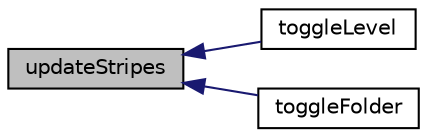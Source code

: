 digraph "updateStripes"
{
  edge [fontname="Helvetica",fontsize="10",labelfontname="Helvetica",labelfontsize="10"];
  node [fontname="Helvetica",fontsize="10",shape=record];
  rankdir="LR";
  Node1 [label="updateStripes",height=0.2,width=0.4,color="black", fillcolor="grey75", style="filled", fontcolor="black"];
  Node1 -> Node2 [dir="back",color="midnightblue",fontsize="10",style="solid"];
  Node2 [label="toggleLevel",height=0.2,width=0.4,color="black", fillcolor="white", style="filled",URL="$dynsections_8js.html#a19f577cc1ba571396a85bb1f48bf4df2"];
  Node1 -> Node3 [dir="back",color="midnightblue",fontsize="10",style="solid"];
  Node3 [label="toggleFolder",height=0.2,width=0.4,color="black", fillcolor="white", style="filled",URL="$dynsections_8js.html#af244da4527af2d845dca04f5656376cd"];
}
